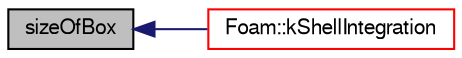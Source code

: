 digraph "sizeOfBox"
{
  bgcolor="transparent";
  edge [fontname="FreeSans",fontsize="10",labelfontname="FreeSans",labelfontsize="10"];
  node [fontname="FreeSans",fontsize="10",shape=record];
  rankdir="LR";
  Node160 [label="sizeOfBox",height=0.2,width=0.4,color="black", fillcolor="grey75", style="filled", fontcolor="black"];
  Node160 -> Node161 [dir="back",color="midnightblue",fontsize="10",style="solid",fontname="FreeSans"];
  Node161 [label="Foam::kShellIntegration",height=0.2,width=0.4,color="red",URL="$a21124.html#aec40163ae7e05b5bceffe68aa37ea9ae"];
}

